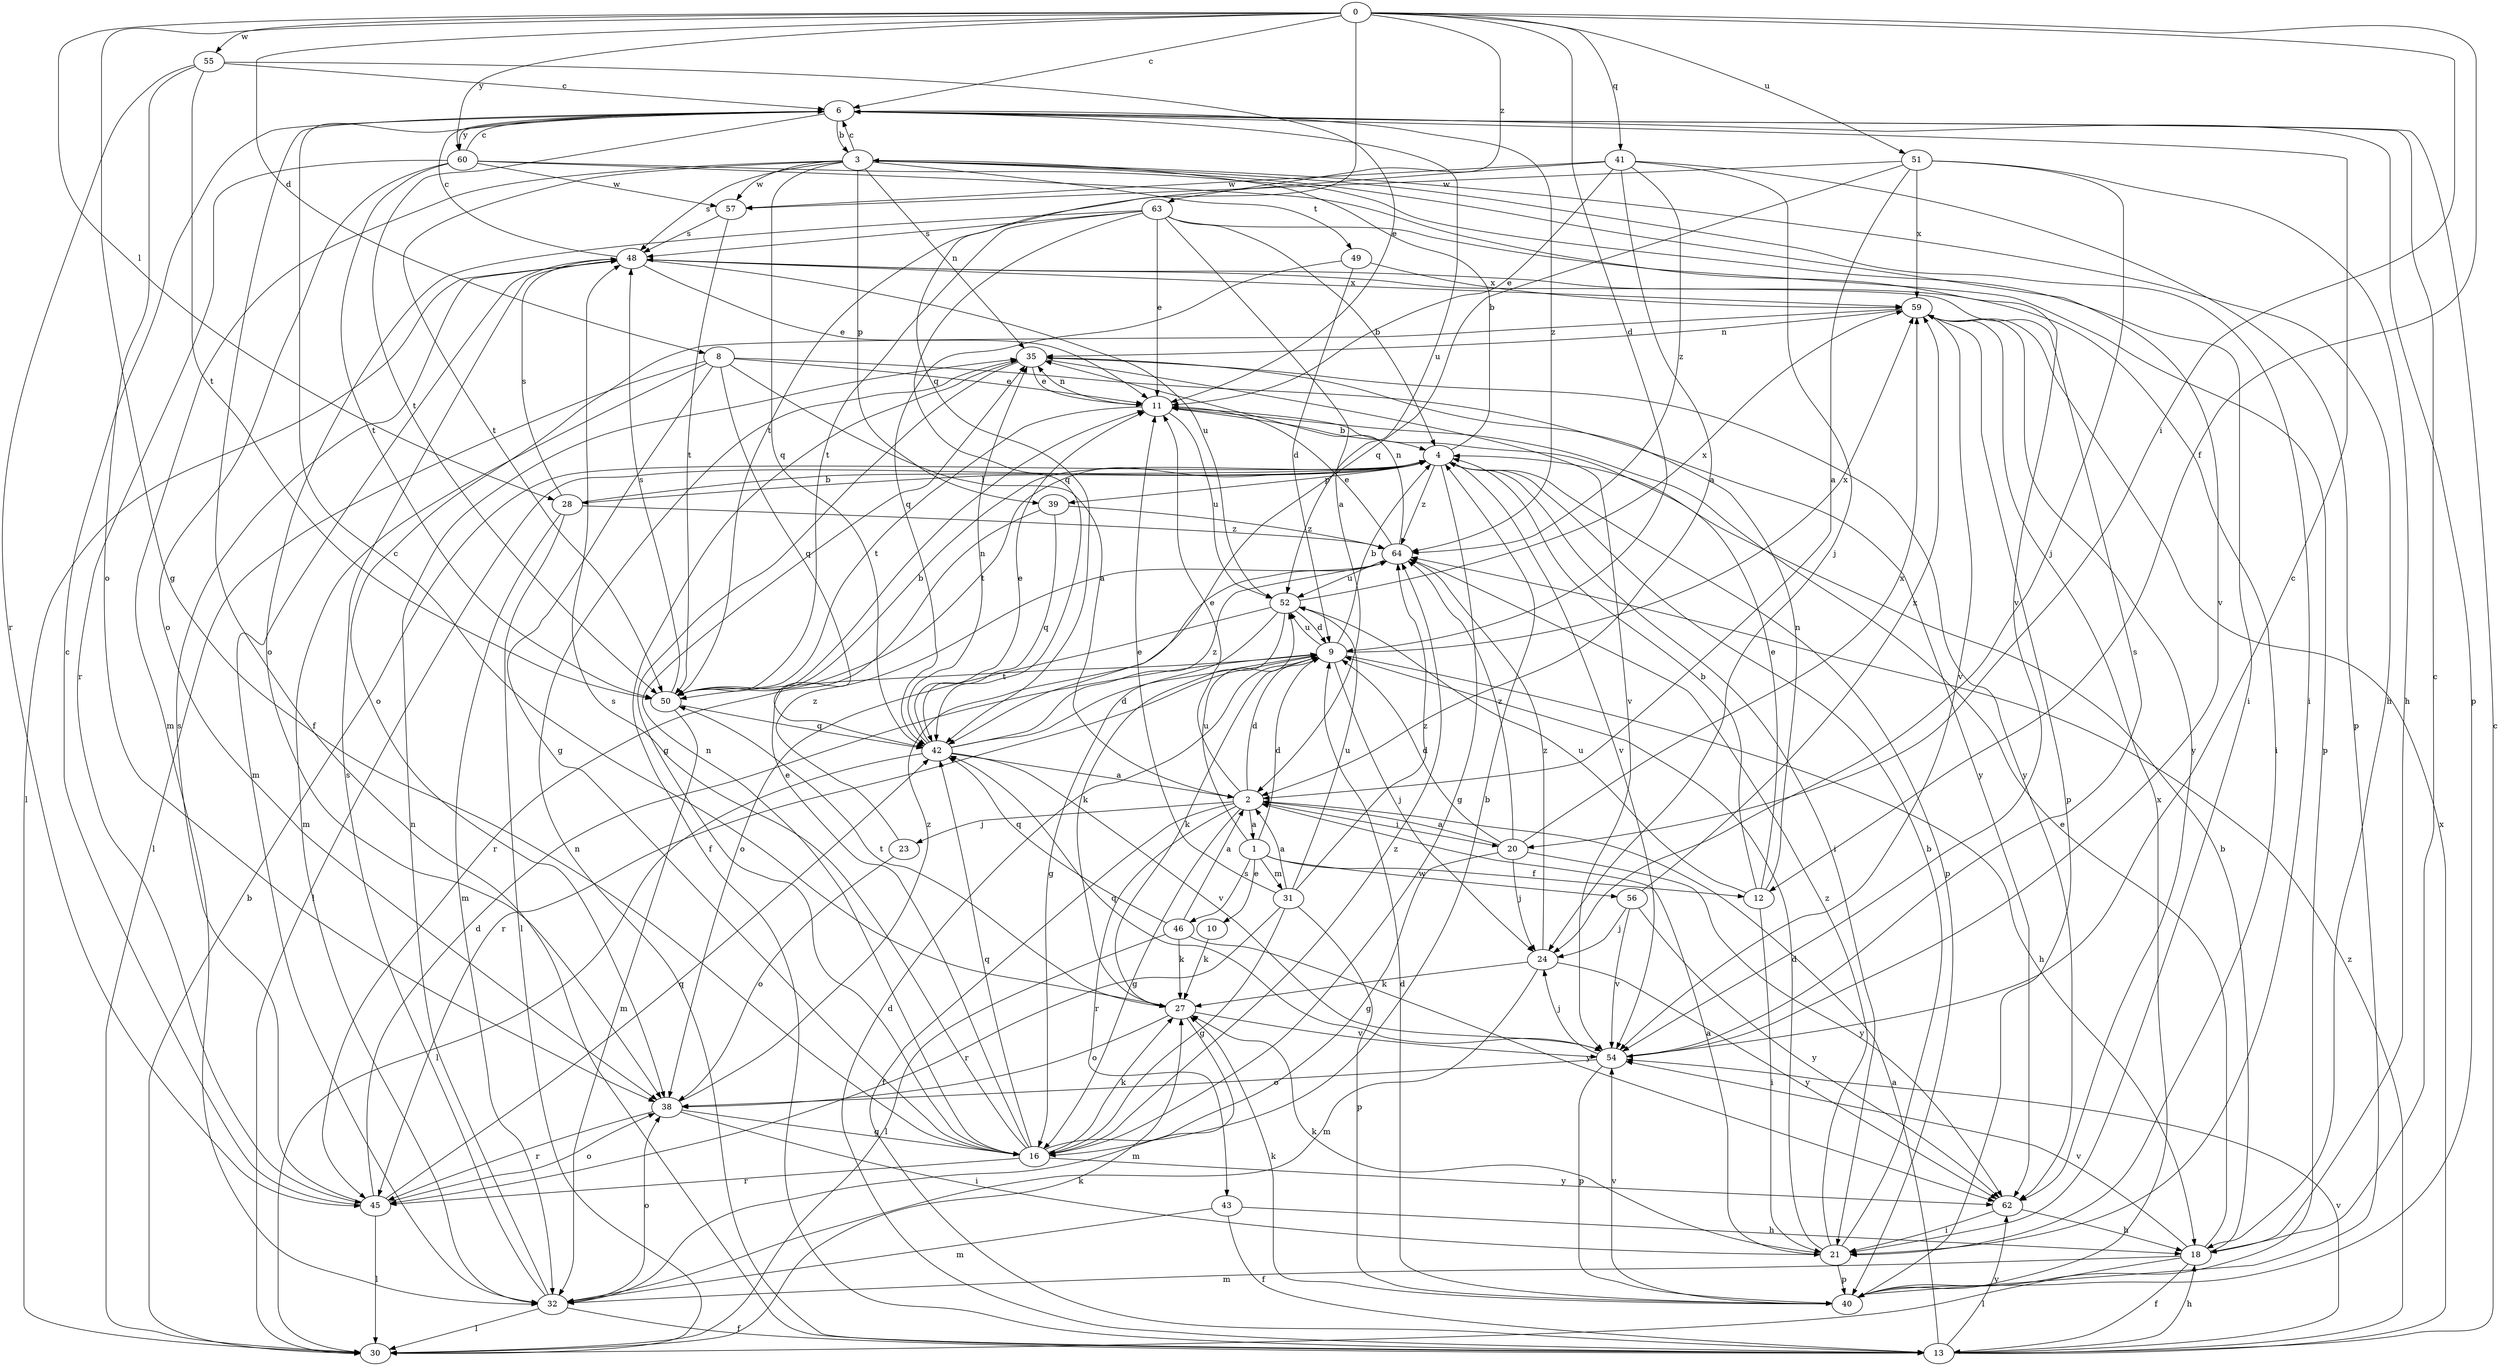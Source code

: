 strict digraph  {
0;
1;
2;
3;
4;
6;
8;
9;
10;
11;
12;
13;
16;
18;
20;
21;
23;
24;
27;
28;
30;
31;
32;
35;
38;
39;
40;
41;
42;
43;
45;
46;
48;
49;
50;
51;
52;
54;
55;
56;
57;
59;
60;
62;
63;
64;
0 -> 6  [label=c];
0 -> 8  [label=d];
0 -> 9  [label=d];
0 -> 12  [label=f];
0 -> 16  [label=g];
0 -> 20  [label=i];
0 -> 28  [label=l];
0 -> 41  [label=q];
0 -> 42  [label=q];
0 -> 51  [label=u];
0 -> 55  [label=w];
0 -> 60  [label=y];
0 -> 63  [label=z];
1 -> 9  [label=d];
1 -> 10  [label=e];
1 -> 12  [label=f];
1 -> 31  [label=m];
1 -> 46  [label=s];
1 -> 52  [label=u];
1 -> 56  [label=w];
2 -> 1  [label=a];
2 -> 9  [label=d];
2 -> 11  [label=e];
2 -> 13  [label=f];
2 -> 16  [label=g];
2 -> 20  [label=i];
2 -> 23  [label=j];
2 -> 43  [label=r];
3 -> 6  [label=c];
3 -> 18  [label=h];
3 -> 21  [label=i];
3 -> 32  [label=m];
3 -> 35  [label=n];
3 -> 39  [label=p];
3 -> 42  [label=q];
3 -> 48  [label=s];
3 -> 49  [label=t];
3 -> 50  [label=t];
3 -> 54  [label=v];
3 -> 57  [label=w];
4 -> 3  [label=b];
4 -> 16  [label=g];
4 -> 21  [label=i];
4 -> 28  [label=l];
4 -> 30  [label=l];
4 -> 39  [label=p];
4 -> 40  [label=p];
4 -> 50  [label=t];
4 -> 54  [label=v];
4 -> 64  [label=z];
6 -> 3  [label=b];
6 -> 13  [label=f];
6 -> 40  [label=p];
6 -> 50  [label=t];
6 -> 52  [label=u];
6 -> 60  [label=y];
6 -> 64  [label=z];
8 -> 2  [label=a];
8 -> 11  [label=e];
8 -> 16  [label=g];
8 -> 30  [label=l];
8 -> 32  [label=m];
8 -> 42  [label=q];
8 -> 62  [label=y];
9 -> 4  [label=b];
9 -> 18  [label=h];
9 -> 24  [label=j];
9 -> 27  [label=k];
9 -> 45  [label=r];
9 -> 50  [label=t];
9 -> 52  [label=u];
9 -> 59  [label=x];
10 -> 27  [label=k];
11 -> 4  [label=b];
11 -> 35  [label=n];
11 -> 50  [label=t];
11 -> 52  [label=u];
12 -> 4  [label=b];
12 -> 11  [label=e];
12 -> 21  [label=i];
12 -> 35  [label=n];
12 -> 52  [label=u];
13 -> 2  [label=a];
13 -> 6  [label=c];
13 -> 9  [label=d];
13 -> 18  [label=h];
13 -> 35  [label=n];
13 -> 54  [label=v];
13 -> 59  [label=x];
13 -> 62  [label=y];
13 -> 64  [label=z];
16 -> 4  [label=b];
16 -> 11  [label=e];
16 -> 27  [label=k];
16 -> 35  [label=n];
16 -> 42  [label=q];
16 -> 45  [label=r];
16 -> 48  [label=s];
16 -> 62  [label=y];
16 -> 64  [label=z];
18 -> 4  [label=b];
18 -> 6  [label=c];
18 -> 11  [label=e];
18 -> 13  [label=f];
18 -> 30  [label=l];
18 -> 32  [label=m];
18 -> 54  [label=v];
20 -> 2  [label=a];
20 -> 9  [label=d];
20 -> 16  [label=g];
20 -> 24  [label=j];
20 -> 59  [label=x];
20 -> 62  [label=y];
20 -> 64  [label=z];
21 -> 2  [label=a];
21 -> 4  [label=b];
21 -> 9  [label=d];
21 -> 27  [label=k];
21 -> 40  [label=p];
21 -> 64  [label=z];
23 -> 38  [label=o];
23 -> 64  [label=z];
24 -> 27  [label=k];
24 -> 32  [label=m];
24 -> 62  [label=y];
24 -> 64  [label=z];
27 -> 6  [label=c];
27 -> 32  [label=m];
27 -> 38  [label=o];
27 -> 50  [label=t];
27 -> 54  [label=v];
28 -> 4  [label=b];
28 -> 30  [label=l];
28 -> 32  [label=m];
28 -> 48  [label=s];
28 -> 64  [label=z];
30 -> 4  [label=b];
30 -> 27  [label=k];
31 -> 2  [label=a];
31 -> 11  [label=e];
31 -> 16  [label=g];
31 -> 40  [label=p];
31 -> 45  [label=r];
31 -> 52  [label=u];
31 -> 64  [label=z];
32 -> 13  [label=f];
32 -> 30  [label=l];
32 -> 35  [label=n];
32 -> 38  [label=o];
32 -> 48  [label=s];
35 -> 11  [label=e];
35 -> 13  [label=f];
35 -> 16  [label=g];
35 -> 54  [label=v];
35 -> 62  [label=y];
38 -> 16  [label=g];
38 -> 21  [label=i];
38 -> 45  [label=r];
38 -> 64  [label=z];
39 -> 42  [label=q];
39 -> 45  [label=r];
39 -> 64  [label=z];
40 -> 9  [label=d];
40 -> 27  [label=k];
40 -> 54  [label=v];
40 -> 59  [label=x];
41 -> 2  [label=a];
41 -> 11  [label=e];
41 -> 24  [label=j];
41 -> 40  [label=p];
41 -> 50  [label=t];
41 -> 57  [label=w];
41 -> 64  [label=z];
42 -> 2  [label=a];
42 -> 9  [label=d];
42 -> 11  [label=e];
42 -> 30  [label=l];
42 -> 35  [label=n];
42 -> 54  [label=v];
42 -> 64  [label=z];
43 -> 13  [label=f];
43 -> 18  [label=h];
43 -> 32  [label=m];
45 -> 6  [label=c];
45 -> 9  [label=d];
45 -> 30  [label=l];
45 -> 38  [label=o];
45 -> 42  [label=q];
45 -> 48  [label=s];
46 -> 2  [label=a];
46 -> 27  [label=k];
46 -> 30  [label=l];
46 -> 42  [label=q];
46 -> 62  [label=y];
48 -> 6  [label=c];
48 -> 11  [label=e];
48 -> 21  [label=i];
48 -> 30  [label=l];
48 -> 32  [label=m];
48 -> 52  [label=u];
48 -> 59  [label=x];
49 -> 9  [label=d];
49 -> 42  [label=q];
49 -> 59  [label=x];
50 -> 4  [label=b];
50 -> 32  [label=m];
50 -> 42  [label=q];
50 -> 48  [label=s];
51 -> 2  [label=a];
51 -> 18  [label=h];
51 -> 24  [label=j];
51 -> 42  [label=q];
51 -> 57  [label=w];
51 -> 59  [label=x];
52 -> 9  [label=d];
52 -> 16  [label=g];
52 -> 27  [label=k];
52 -> 38  [label=o];
52 -> 59  [label=x];
54 -> 6  [label=c];
54 -> 24  [label=j];
54 -> 38  [label=o];
54 -> 40  [label=p];
54 -> 42  [label=q];
54 -> 48  [label=s];
55 -> 6  [label=c];
55 -> 11  [label=e];
55 -> 38  [label=o];
55 -> 45  [label=r];
55 -> 50  [label=t];
56 -> 24  [label=j];
56 -> 54  [label=v];
56 -> 59  [label=x];
56 -> 62  [label=y];
57 -> 48  [label=s];
57 -> 50  [label=t];
59 -> 35  [label=n];
59 -> 38  [label=o];
59 -> 40  [label=p];
59 -> 54  [label=v];
59 -> 62  [label=y];
60 -> 6  [label=c];
60 -> 21  [label=i];
60 -> 38  [label=o];
60 -> 45  [label=r];
60 -> 50  [label=t];
60 -> 54  [label=v];
60 -> 57  [label=w];
62 -> 18  [label=h];
62 -> 21  [label=i];
63 -> 2  [label=a];
63 -> 4  [label=b];
63 -> 11  [label=e];
63 -> 38  [label=o];
63 -> 40  [label=p];
63 -> 42  [label=q];
63 -> 48  [label=s];
63 -> 50  [label=t];
64 -> 11  [label=e];
64 -> 35  [label=n];
64 -> 52  [label=u];
}
